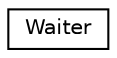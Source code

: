 digraph G
{
  edge [fontname="Helvetica",fontsize="10",labelfontname="Helvetica",labelfontsize="10"];
  node [fontname="Helvetica",fontsize="10",shape=record];
  rankdir="LR";
  Node1 [label="Waiter",height=0.2,width=0.4,color="black", fillcolor="white", style="filled",URL="$class_waiter.html"];
}
